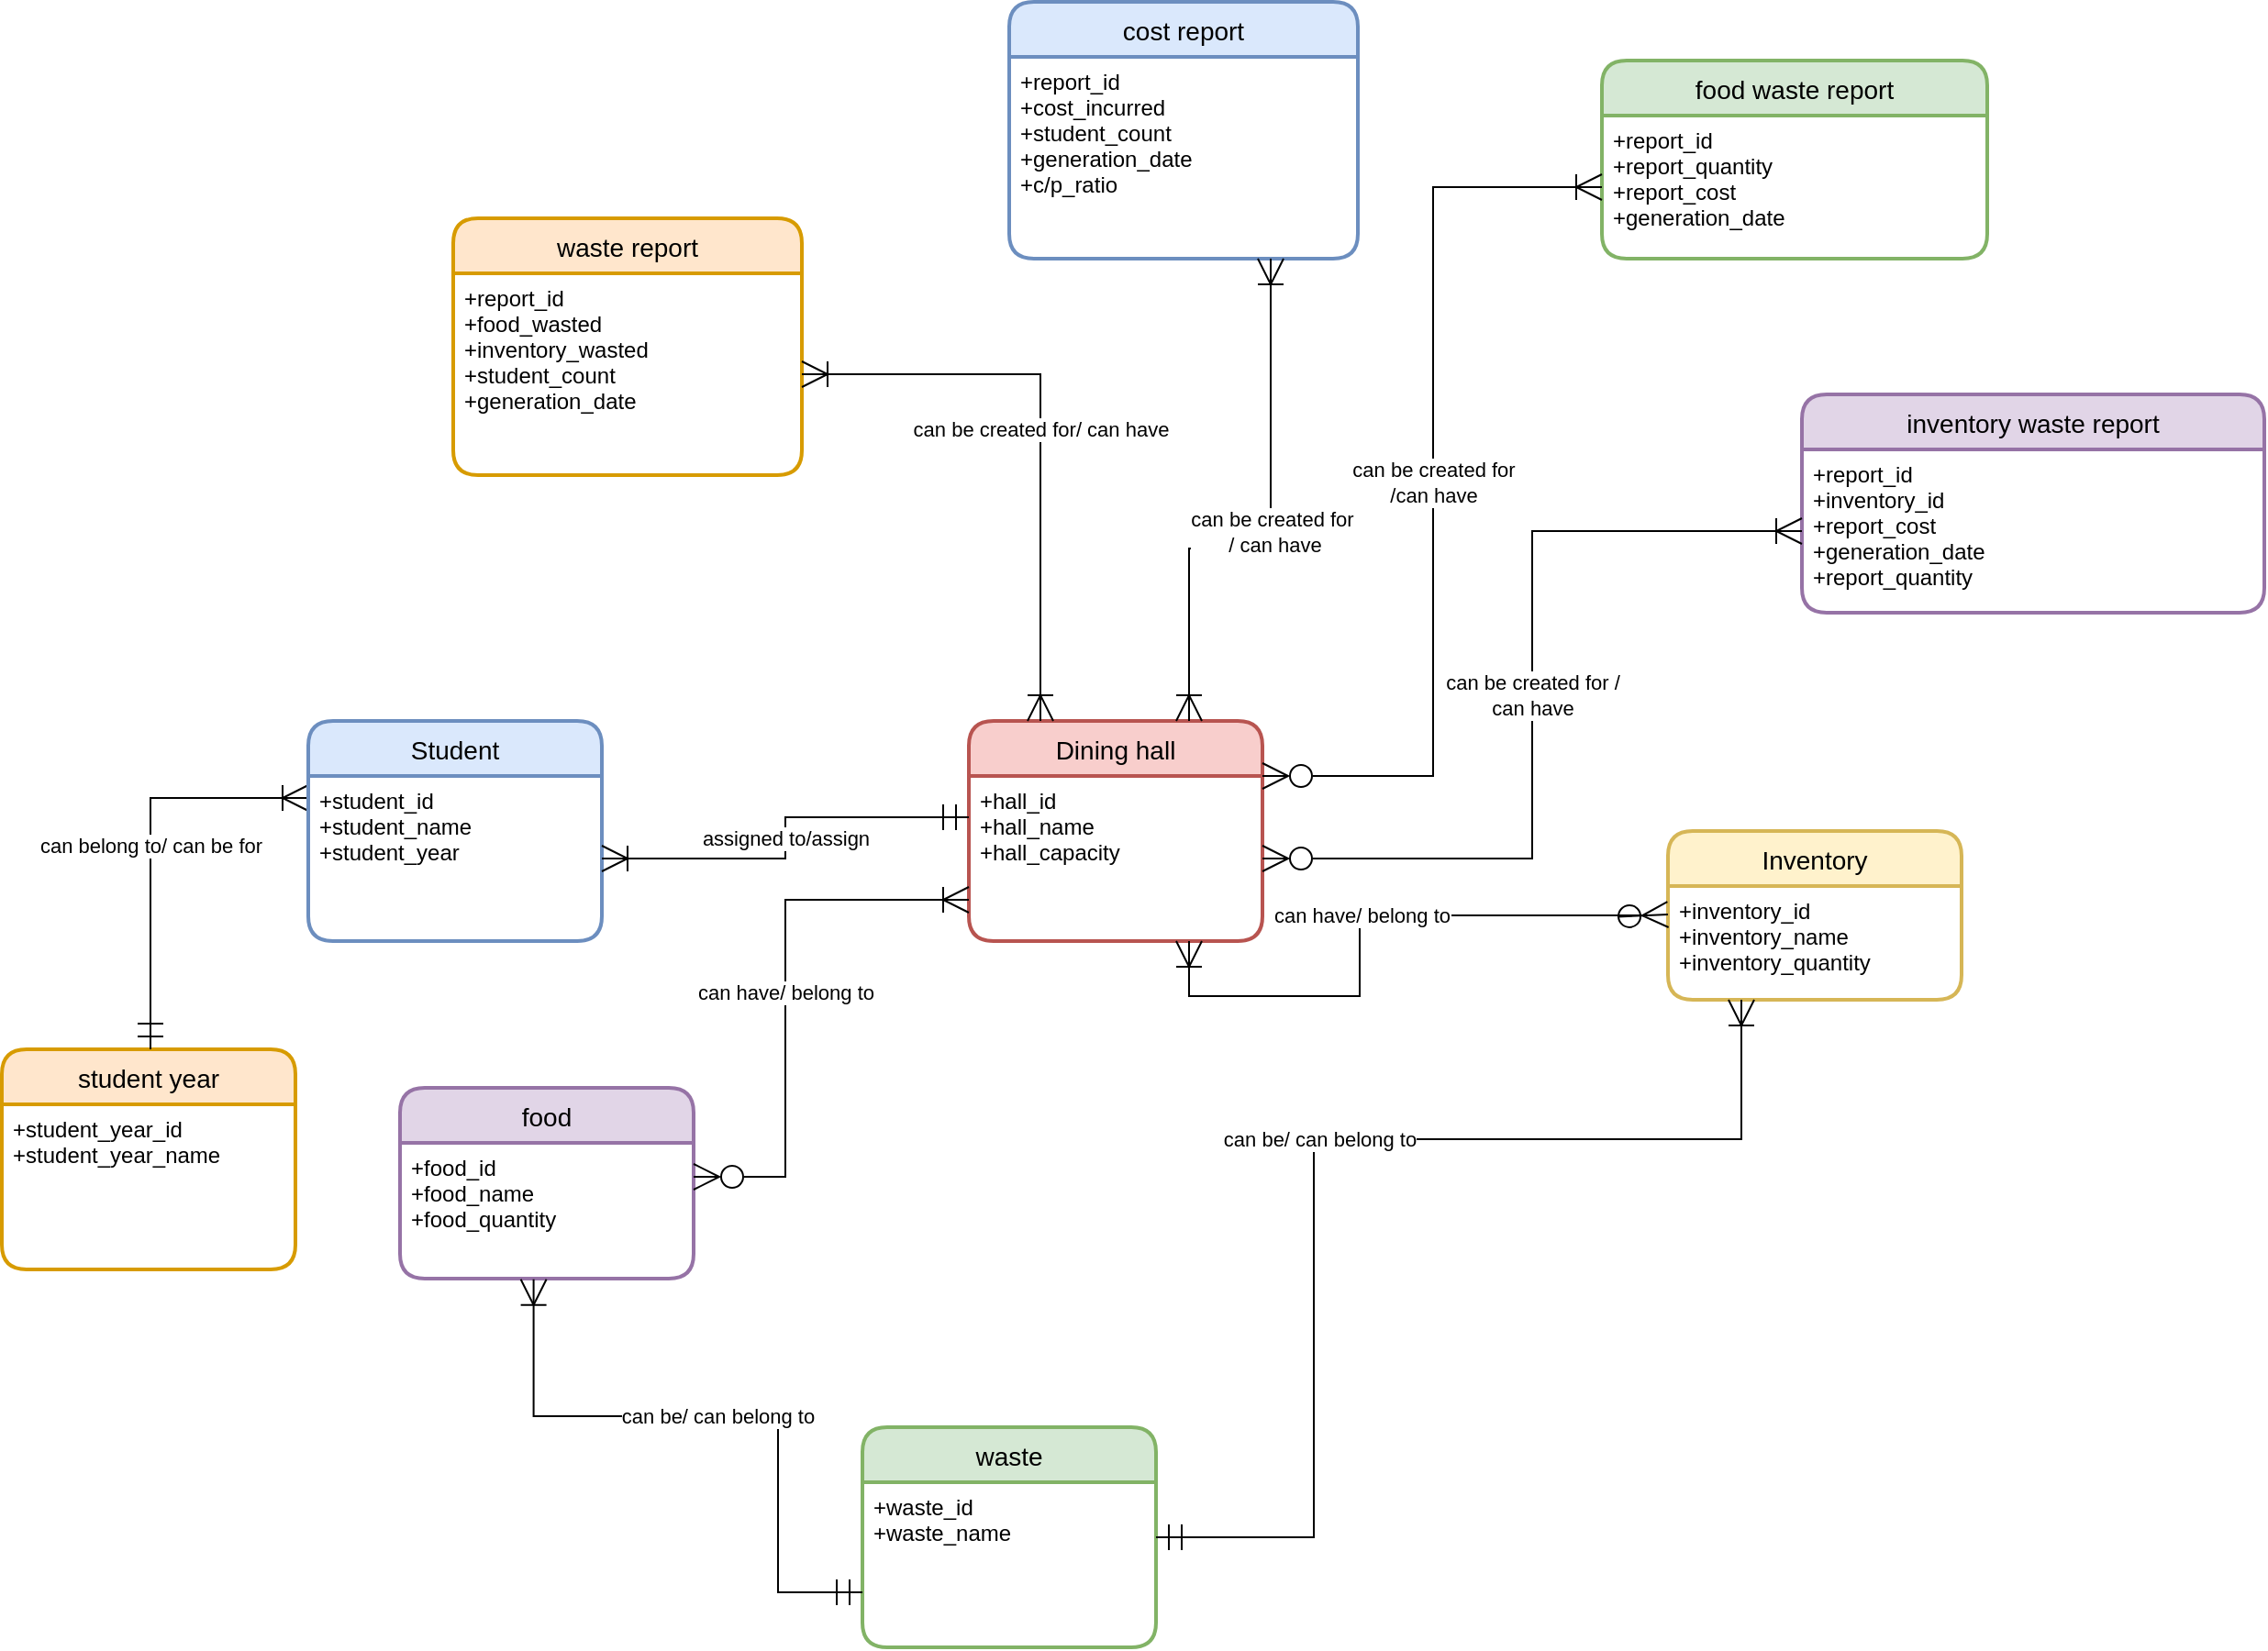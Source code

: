 <mxfile version="15.8.7" type="device"><diagram id="R2lEEEUBdFMjLlhIrx00" name="Page-1"><mxGraphModel dx="1438" dy="1041" grid="0" gridSize="10" guides="1" tooltips="1" connect="1" arrows="1" fold="1" page="0" pageScale="1" pageWidth="850" pageHeight="1100" math="0" shadow="0" extFonts="Permanent Marker^https://fonts.googleapis.com/css?family=Permanent+Marker"><root><mxCell id="0"/><mxCell id="1" parent="0"/><mxCell id="E8GOTvbKMvVXodoaePBC-1" value="cost report" style="swimlane;childLayout=stackLayout;horizontal=1;startSize=30;horizontalStack=0;rounded=1;fontSize=14;fontStyle=0;strokeWidth=2;resizeParent=0;resizeLast=1;shadow=0;dashed=0;align=center;fillColor=#dae8fc;strokeColor=#6c8ebf;" parent="1" vertex="1"><mxGeometry x="422" y="-362" width="190" height="140" as="geometry"/></mxCell><mxCell id="E8GOTvbKMvVXodoaePBC-2" value="+report_id&#10;+cost_incurred&#10;+student_count&#10;+generation_date&#10;+c/p_ratio" style="align=left;strokeColor=none;fillColor=none;spacingLeft=4;fontSize=12;verticalAlign=top;resizable=0;rotatable=0;part=1;" parent="E8GOTvbKMvVXodoaePBC-1" vertex="1"><mxGeometry y="30" width="190" height="110" as="geometry"/></mxCell><mxCell id="E8GOTvbKMvVXodoaePBC-3" value="waste report" style="swimlane;childLayout=stackLayout;horizontal=1;startSize=30;horizontalStack=0;rounded=1;fontSize=14;fontStyle=0;strokeWidth=2;resizeParent=0;resizeLast=1;shadow=0;dashed=0;align=center;fillColor=#ffe6cc;strokeColor=#d79b00;" parent="1" vertex="1"><mxGeometry x="119" y="-244" width="190" height="140" as="geometry"/></mxCell><mxCell id="E8GOTvbKMvVXodoaePBC-4" value="+report_id&#10;+food_wasted&#10;+inventory_wasted&#10;+student_count&#10;+generation_date" style="align=left;strokeColor=none;fillColor=none;spacingLeft=4;fontSize=12;verticalAlign=top;resizable=0;rotatable=0;part=1;" parent="E8GOTvbKMvVXodoaePBC-3" vertex="1"><mxGeometry y="30" width="190" height="110" as="geometry"/></mxCell><mxCell id="E8GOTvbKMvVXodoaePBC-5" value="student year" style="swimlane;childLayout=stackLayout;horizontal=1;startSize=30;horizontalStack=0;rounded=1;fontSize=14;fontStyle=0;strokeWidth=2;resizeParent=0;resizeLast=1;shadow=0;dashed=0;align=center;fillColor=#ffe6cc;strokeColor=#d79b00;" parent="1" vertex="1"><mxGeometry x="-127" y="209" width="160" height="120" as="geometry"/></mxCell><mxCell id="E8GOTvbKMvVXodoaePBC-6" value="+student_year_id&#10;+student_year_name" style="align=left;strokeColor=none;fillColor=none;spacingLeft=4;fontSize=12;verticalAlign=top;resizable=0;rotatable=0;part=1;" parent="E8GOTvbKMvVXodoaePBC-5" vertex="1"><mxGeometry y="30" width="160" height="90" as="geometry"/></mxCell><mxCell id="E8GOTvbKMvVXodoaePBC-7" value="food" style="swimlane;childLayout=stackLayout;horizontal=1;startSize=30;horizontalStack=0;rounded=1;fontSize=14;fontStyle=0;strokeWidth=2;resizeParent=0;resizeLast=1;shadow=0;dashed=0;align=center;fillColor=#e1d5e7;strokeColor=#9673a6;" parent="1" vertex="1"><mxGeometry x="90" y="230" width="160" height="104" as="geometry"/></mxCell><mxCell id="E8GOTvbKMvVXodoaePBC-8" value="+food_id&#10;+food_name&#10;+food_quantity&#10;" style="align=left;strokeColor=none;fillColor=none;spacingLeft=4;fontSize=12;verticalAlign=top;resizable=0;rotatable=0;part=1;" parent="E8GOTvbKMvVXodoaePBC-7" vertex="1"><mxGeometry y="30" width="160" height="74" as="geometry"/></mxCell><mxCell id="E8GOTvbKMvVXodoaePBC-9" value="waste" style="swimlane;childLayout=stackLayout;horizontal=1;startSize=30;horizontalStack=0;rounded=1;fontSize=14;fontStyle=0;strokeWidth=2;resizeParent=0;resizeLast=1;shadow=0;dashed=0;align=center;fillColor=#d5e8d4;strokeColor=#82b366;" parent="1" vertex="1"><mxGeometry x="342" y="415" width="160" height="120" as="geometry"/></mxCell><mxCell id="E8GOTvbKMvVXodoaePBC-10" value="+waste_id&#10;+waste_name" style="align=left;strokeColor=none;fillColor=none;spacingLeft=4;fontSize=12;verticalAlign=top;resizable=0;rotatable=0;part=1;" parent="E8GOTvbKMvVXodoaePBC-9" vertex="1"><mxGeometry y="30" width="160" height="90" as="geometry"/></mxCell><mxCell id="E8GOTvbKMvVXodoaePBC-11" value="food waste report" style="swimlane;childLayout=stackLayout;horizontal=1;startSize=30;horizontalStack=0;rounded=1;fontSize=14;fontStyle=0;strokeWidth=2;resizeParent=0;resizeLast=1;shadow=0;dashed=0;align=center;fillColor=#d5e8d4;strokeColor=#82b366;" parent="1" vertex="1"><mxGeometry x="745" y="-330" width="210" height="108" as="geometry"/></mxCell><mxCell id="E8GOTvbKMvVXodoaePBC-12" value="+report_id&#10;+report_quantity&#10;+report_cost&#10;+generation_date" style="align=left;strokeColor=none;fillColor=none;spacingLeft=4;fontSize=12;verticalAlign=top;resizable=0;rotatable=0;part=1;" parent="E8GOTvbKMvVXodoaePBC-11" vertex="1"><mxGeometry y="30" width="210" height="78" as="geometry"/></mxCell><mxCell id="E8GOTvbKMvVXodoaePBC-13" value="inventory waste report" style="swimlane;childLayout=stackLayout;horizontal=1;startSize=30;horizontalStack=0;rounded=1;fontSize=14;fontStyle=0;strokeWidth=2;resizeParent=0;resizeLast=1;shadow=0;dashed=0;align=center;fillColor=#e1d5e7;strokeColor=#9673a6;" parent="1" vertex="1"><mxGeometry x="854" y="-148" width="252" height="119" as="geometry"/></mxCell><mxCell id="E8GOTvbKMvVXodoaePBC-14" value="+report_id&#10;+inventory_id&#10;+report_cost&#10;+generation_date&#10;+report_quantity" style="align=left;strokeColor=none;fillColor=none;spacingLeft=4;fontSize=12;verticalAlign=top;resizable=0;rotatable=0;part=1;" parent="E8GOTvbKMvVXodoaePBC-13" vertex="1"><mxGeometry y="30" width="252" height="89" as="geometry"/></mxCell><mxCell id="E8GOTvbKMvVXodoaePBC-15" value="Inventory" style="swimlane;childLayout=stackLayout;horizontal=1;startSize=30;horizontalStack=0;rounded=1;fontSize=14;fontStyle=0;strokeWidth=2;resizeParent=0;resizeLast=1;shadow=0;dashed=0;align=center;fillColor=#fff2cc;strokeColor=#d6b656;" parent="1" vertex="1"><mxGeometry x="781" y="90" width="160" height="92" as="geometry"/></mxCell><mxCell id="E8GOTvbKMvVXodoaePBC-16" value="+inventory_id&#10;+inventory_name&#10;+inventory_quantity" style="align=left;strokeColor=none;fillColor=none;spacingLeft=4;fontSize=12;verticalAlign=top;resizable=0;rotatable=0;part=1;" parent="E8GOTvbKMvVXodoaePBC-15" vertex="1"><mxGeometry y="30" width="160" height="62" as="geometry"/></mxCell><mxCell id="E8GOTvbKMvVXodoaePBC-17" value="Dining hall" style="swimlane;childLayout=stackLayout;horizontal=1;startSize=30;horizontalStack=0;rounded=1;fontSize=14;fontStyle=0;strokeWidth=2;resizeParent=0;resizeLast=1;shadow=0;dashed=0;align=center;fillColor=#f8cecc;strokeColor=#b85450;" parent="1" vertex="1"><mxGeometry x="400" y="30" width="160" height="120" as="geometry"/></mxCell><mxCell id="E8GOTvbKMvVXodoaePBC-18" value="+hall_id&#10;+hall_name&#10;+hall_capacity" style="align=left;strokeColor=none;fillColor=none;spacingLeft=4;fontSize=12;verticalAlign=top;resizable=0;rotatable=0;part=1;" parent="E8GOTvbKMvVXodoaePBC-17" vertex="1"><mxGeometry y="30" width="160" height="90" as="geometry"/></mxCell><mxCell id="E8GOTvbKMvVXodoaePBC-31" value="can belong to/ can be for" style="edgeStyle=orthogonalEdgeStyle;rounded=0;orthogonalLoop=1;jettySize=auto;html=1;entryX=0.5;entryY=0;entryDx=0;entryDy=0;startArrow=ERoneToMany;startFill=0;endArrow=ERmandOne;endFill=0;startSize=12;endSize=12;strokeWidth=1;" parent="1" source="E8GOTvbKMvVXodoaePBC-19" target="E8GOTvbKMvVXodoaePBC-5" edge="1"><mxGeometry relative="1" as="geometry"><Array as="points"><mxPoint x="-46" y="72"/></Array></mxGeometry></mxCell><mxCell id="E8GOTvbKMvVXodoaePBC-19" value="Student" style="swimlane;childLayout=stackLayout;horizontal=1;startSize=30;horizontalStack=0;rounded=1;fontSize=14;fontStyle=0;strokeWidth=2;resizeParent=0;resizeLast=1;shadow=0;dashed=0;align=center;fillColor=#dae8fc;strokeColor=#6c8ebf;" parent="1" vertex="1"><mxGeometry x="40" y="30" width="160" height="120" as="geometry"/></mxCell><mxCell id="E8GOTvbKMvVXodoaePBC-20" value="+student_id&#10;+student_name&#10;+student_year&#10;" style="align=left;strokeColor=none;fillColor=none;spacingLeft=4;fontSize=12;verticalAlign=top;resizable=0;rotatable=0;part=1;" parent="E8GOTvbKMvVXodoaePBC-19" vertex="1"><mxGeometry y="30" width="160" height="90" as="geometry"/></mxCell><mxCell id="E8GOTvbKMvVXodoaePBC-24" value="assigned to/assign" style="edgeStyle=orthogonalEdgeStyle;rounded=0;orthogonalLoop=1;jettySize=auto;html=1;entryX=0;entryY=0.25;entryDx=0;entryDy=0;endArrow=ERmandOne;endFill=0;strokeWidth=1;endSize=12;startSize=12;startArrow=ERoneToMany;startFill=0;" parent="1" source="E8GOTvbKMvVXodoaePBC-20" target="E8GOTvbKMvVXodoaePBC-18" edge="1"><mxGeometry relative="1" as="geometry"/></mxCell><mxCell id="E8GOTvbKMvVXodoaePBC-25" value="can have/ belong to" style="edgeStyle=orthogonalEdgeStyle;rounded=0;orthogonalLoop=1;jettySize=auto;html=1;entryX=0;entryY=0.25;entryDx=0;entryDy=0;startArrow=ERoneToMany;startFill=0;endArrow=ERzeroToMany;endFill=0;startSize=12;endSize=12;strokeWidth=1;exitX=0.75;exitY=1;exitDx=0;exitDy=0;" parent="1" source="E8GOTvbKMvVXodoaePBC-18" target="E8GOTvbKMvVXodoaePBC-16" edge="1"><mxGeometry relative="1" as="geometry"><Array as="points"><mxPoint x="520" y="180"/><mxPoint x="613" y="180"/><mxPoint x="613" y="136"/><mxPoint x="770" y="136"/></Array></mxGeometry></mxCell><mxCell id="E8GOTvbKMvVXodoaePBC-26" value="can have/ belong to" style="edgeStyle=orthogonalEdgeStyle;rounded=0;orthogonalLoop=1;jettySize=auto;html=1;exitX=0;exitY=0.75;exitDx=0;exitDy=0;entryX=1;entryY=0.25;entryDx=0;entryDy=0;startArrow=ERoneToMany;startFill=0;endArrow=ERzeroToMany;endFill=0;startSize=12;endSize=12;strokeWidth=1;" parent="1" source="E8GOTvbKMvVXodoaePBC-18" target="E8GOTvbKMvVXodoaePBC-8" edge="1"><mxGeometry relative="1" as="geometry"><Array as="points"><mxPoint x="300" y="128"/><mxPoint x="300" y="279"/></Array></mxGeometry></mxCell><mxCell id="E8GOTvbKMvVXodoaePBC-27" value="can be/ can belong to" style="edgeStyle=orthogonalEdgeStyle;rounded=0;orthogonalLoop=1;jettySize=auto;html=1;exitX=0.455;exitY=1.005;exitDx=0;exitDy=0;entryX=0;entryY=0.75;entryDx=0;entryDy=0;startArrow=ERoneToMany;startFill=0;endArrow=ERmandOne;endFill=0;startSize=12;endSize=12;strokeWidth=1;exitPerimeter=0;" parent="1" source="E8GOTvbKMvVXodoaePBC-8" target="E8GOTvbKMvVXodoaePBC-9" edge="1"><mxGeometry relative="1" as="geometry"><Array as="points"><mxPoint x="163" y="409"/><mxPoint x="296" y="409"/><mxPoint x="296" y="505"/></Array></mxGeometry></mxCell><mxCell id="E8GOTvbKMvVXodoaePBC-28" value="can be/ can belong to" style="edgeStyle=orthogonalEdgeStyle;rounded=0;orthogonalLoop=1;jettySize=auto;html=1;exitX=0.25;exitY=1;exitDx=0;exitDy=0;startArrow=ERoneToMany;startFill=0;endArrow=ERmandOne;endFill=0;startSize=12;endSize=12;strokeWidth=1;" parent="1" source="E8GOTvbKMvVXodoaePBC-16" target="E8GOTvbKMvVXodoaePBC-9" edge="1"><mxGeometry relative="1" as="geometry"><Array as="points"><mxPoint x="789" y="258"/><mxPoint x="588" y="258"/><mxPoint x="588" y="380"/></Array></mxGeometry></mxCell><mxCell id="E8GOTvbKMvVXodoaePBC-29" value="can be created for/ can have" style="edgeStyle=orthogonalEdgeStyle;rounded=0;orthogonalLoop=1;jettySize=auto;html=1;startArrow=ERoneToMany;startFill=0;endArrow=ERoneToMany;endFill=0;startSize=12;endSize=12;strokeWidth=1;" parent="1" source="E8GOTvbKMvVXodoaePBC-4" target="E8GOTvbKMvVXodoaePBC-17" edge="1"><mxGeometry relative="1" as="geometry"><Array as="points"><mxPoint x="439" y="-159"/></Array></mxGeometry></mxCell><mxCell id="E8GOTvbKMvVXodoaePBC-30" value="can be created for&lt;br&gt;&amp;nbsp;/ can have" style="edgeStyle=orthogonalEdgeStyle;rounded=0;orthogonalLoop=1;jettySize=auto;html=1;exitX=0.75;exitY=1;exitDx=0;exitDy=0;entryX=0.75;entryY=0;entryDx=0;entryDy=0;startArrow=ERoneToMany;startFill=0;endArrow=ERoneToMany;endFill=0;startSize=12;endSize=12;strokeWidth=1;" parent="1" source="E8GOTvbKMvVXodoaePBC-2" target="E8GOTvbKMvVXodoaePBC-17" edge="1"><mxGeometry relative="1" as="geometry"><Array as="points"><mxPoint x="565" y="-64"/><mxPoint x="520" y="-64"/></Array></mxGeometry></mxCell><mxCell id="E8GOTvbKMvVXodoaePBC-32" value="can be created for &lt;br&gt;/can have" style="edgeStyle=orthogonalEdgeStyle;rounded=0;orthogonalLoop=1;jettySize=auto;html=1;exitX=0;exitY=0.5;exitDx=0;exitDy=0;entryX=1;entryY=0.25;entryDx=0;entryDy=0;startArrow=ERoneToMany;startFill=0;endArrow=ERzeroToMany;endFill=0;startSize=12;endSize=12;strokeWidth=1;" parent="1" source="E8GOTvbKMvVXodoaePBC-12" target="E8GOTvbKMvVXodoaePBC-17" edge="1"><mxGeometry relative="1" as="geometry"><Array as="points"><mxPoint x="653" y="-261"/><mxPoint x="653" y="60"/></Array></mxGeometry></mxCell><mxCell id="E8GOTvbKMvVXodoaePBC-33" value="can be created for /&lt;br&gt;can have" style="edgeStyle=orthogonalEdgeStyle;rounded=0;orthogonalLoop=1;jettySize=auto;html=1;entryX=1;entryY=0.5;entryDx=0;entryDy=0;startArrow=ERoneToMany;startFill=0;endArrow=ERzeroToMany;endFill=0;startSize=12;endSize=12;strokeWidth=1;" parent="1" source="E8GOTvbKMvVXodoaePBC-14" target="E8GOTvbKMvVXodoaePBC-18" edge="1"><mxGeometry relative="1" as="geometry"/></mxCell></root></mxGraphModel></diagram></mxfile>